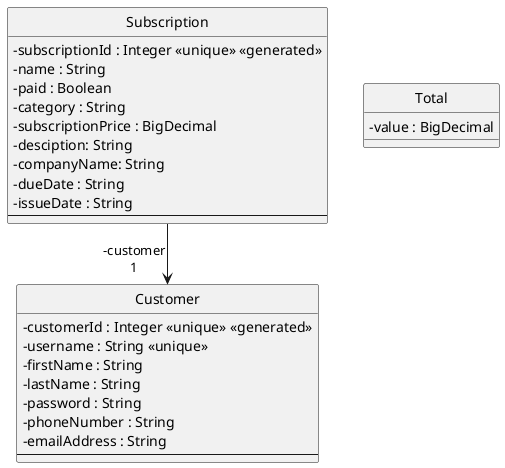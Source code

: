 @startuml

skinparam {
    Style strictuml
    RoundCorner 5
    ' use characters instead of icons for showing visibility
    ClassAttributeIconSize 0
    Database {
	' the default border no longer matches the normal colours (bug?), so fix this
	BorderColor #A80036
    }
    Sequence {
	' make activations yellow too
	LifeLineBackgroundColor #FDFDCD

	' make stereotypes less ugly
	Stereotype {
		Font {
			Size 11
			Style plain
		}
	}
    }
}
 
class "Customer" as customer {
    -customerId : Integer <<unique>> <<generated>>
    -username : String <<unique>>
    -firstName : String
    -lastName : String
    -password : String
    -phoneNumber : String
    -emailAddress : String
    '-card_details? 
  --
}

class "Subscription" as sub {
    -subscriptionId : Integer <<unique>> <<generated>>
    -name : String
    -paid : Boolean
    -category : String
    -subscriptionPrice : BigDecimal
    -desciption: String
    -companyName: String
    -dueDate : String
    -issueDate : String
  --
}

class "Total" as total {
    -value : BigDecimal
}

sub --> "-customer\n1" customer

@enduml
